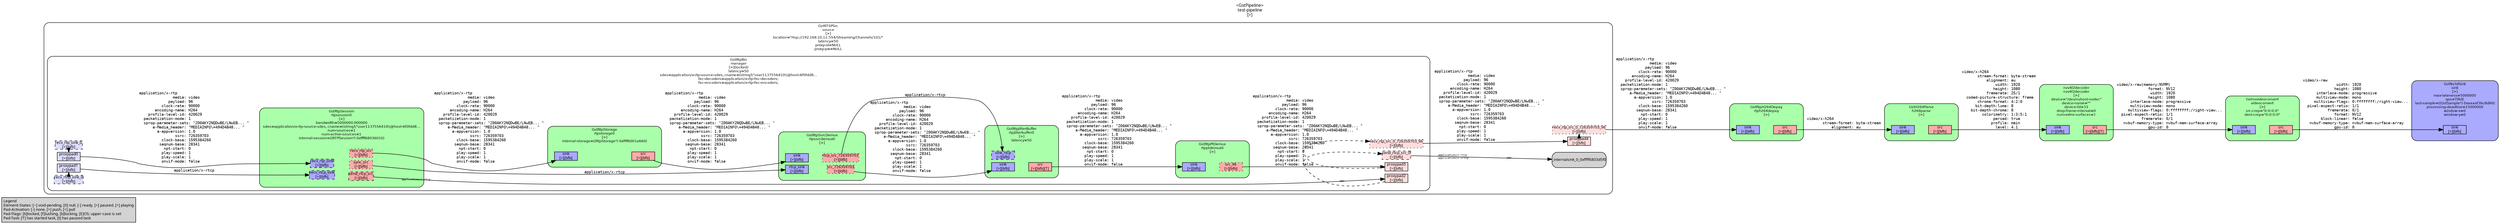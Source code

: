 digraph pipeline {
  rankdir=LR;
  fontname="sans";
  fontsize="10";
  labelloc=t;
  nodesep=.1;
  ranksep=.2;
  label="<GstPipeline>\ntest-pipeline\n[>]";
  node [style="filled,rounded", shape=box, fontsize="9", fontname="sans", margin="0.0,0.0"];
  edge [labelfontsize="6", fontsize="9", fontname="monospace"];
  
  legend [
    pos="0,0!",
    margin="0.05,0.05",
    style="filled",
    label="Legend\lElement-States: [~] void-pending, [0] null, [-] ready, [=] paused, [>] playing\lPad-Activation: [-] none, [>] push, [<] pull\lPad-Flags: [b]locked, [f]lushing, [b]locking, [E]OS; upper-case is set\lPad-Task: [T] has started task, [t] has paused task\l",
  ];
  subgraph cluster_sink_0xaaaaf3ee8f30 {
    fontname="Bitstream Vera Sans";
    fontsize="8";
    style="filled,rounded";
    color=black;
    label="GstNv3dSink\nsink\n[>]\nmax-lateness=5000000\nqos=TRUE\nlast-sample=((GstSample*) 0xaaaaf3bc8d60)\nprocessing-deadline=15000000\nwindow-x=0\nwindow-y=0";
    subgraph cluster_sink_0xaaaaf3ee8f30_sink {
      label="";
      style="invis";
      sink_0xaaaaf3ee8f30_sink_0xaaaaf3dd7340 [color=black, fillcolor="#aaaaff", label="sink\n[>][bfb]", height="0.2", style="filled,solid"];
    }

    fillcolor="#aaaaff";
  }

  subgraph cluster_videoconvert_0xaaaaf3ee2560 {
    fontname="Bitstream Vera Sans";
    fontsize="8";
    style="filled,rounded";
    color=black;
    label="Gstnvvideoconvert\nvideoconvert\n[>]\nsrc-crop=\"0:0:0:0\"\ndest-crop=\"0:0:0:0\"";
    subgraph cluster_videoconvert_0xaaaaf3ee2560_sink {
      label="";
      style="invis";
      videoconvert_0xaaaaf3ee2560_sink_0xaaaaf3dd6ea0 [color=black, fillcolor="#aaaaff", label="sink\n[>][bfb]", height="0.2", style="filled,solid"];
    }

    subgraph cluster_videoconvert_0xaaaaf3ee2560_src {
      label="";
      style="invis";
      videoconvert_0xaaaaf3ee2560_src_0xaaaaf3dd70f0 [color=black, fillcolor="#ffaaaa", label="src\n[>][bfb]", height="0.2", style="filled,solid"];
    }

    videoconvert_0xaaaaf3ee2560_sink_0xaaaaf3dd6ea0 -> videoconvert_0xaaaaf3ee2560_src_0xaaaaf3dd70f0 [style="invis"];
    fillcolor="#aaffaa";
  }

  videoconvert_0xaaaaf3ee2560_src_0xaaaaf3dd70f0 -> sink_0xaaaaf3ee8f30_sink_0xaaaaf3dd7340 [label="video/x-raw\l               width: 1920\l              height: 1080\l      interlace-mode: progressive\l      multiview-mode: mono\l     multiview-flags: 0:ffffffff:/right-view...\l  pixel-aspect-ratio: 1/1\l           framerate: 0/1\l              format: NV12\l        block-linear: false\l   nvbuf-memory-type: nvbuf-mem-surface-array\l              gpu-id: 0\l"]
  subgraph cluster_nvv4l2decoder_0xaaaaf3ed9730 {
    fontname="Bitstream Vera Sans";
    fontsize="8";
    style="filled,rounded";
    color=black;
    label="nvv4l2decoder\nnvv4l2decoder\n[>]\ndevice=\"/dev/nvhost-nvdec\"\ndevice-name=\"\"\ndevice-fd=33\ndrop-frame-interval=0\nnum-extra-surfaces=1";
    subgraph cluster_nvv4l2decoder_0xaaaaf3ed9730_sink {
      label="";
      style="invis";
      nvv4l2decoder_0xaaaaf3ed9730_sink_0xaaaaf3dd6a00 [color=black, fillcolor="#aaaaff", label="sink\n[>][bfb]", height="0.2", style="filled,solid"];
    }

    subgraph cluster_nvv4l2decoder_0xaaaaf3ed9730_src {
      label="";
      style="invis";
      nvv4l2decoder_0xaaaaf3ed9730_src_0xaaaaf3dd6c50 [color=black, fillcolor="#ffaaaa", label="src\n[>][bfb][T]", height="0.2", style="filled,solid"];
    }

    nvv4l2decoder_0xaaaaf3ed9730_sink_0xaaaaf3dd6a00 -> nvv4l2decoder_0xaaaaf3ed9730_src_0xaaaaf3dd6c50 [style="invis"];
    fillcolor="#aaffaa";
  }

  nvv4l2decoder_0xaaaaf3ed9730_src_0xaaaaf3dd6c50 -> videoconvert_0xaaaaf3ee2560_sink_0xaaaaf3dd6ea0 [label="video/x-raw(memory:NVMM)\l              format: NV12\l               width: 1920\l              height: 1080\l      interlace-mode: progressive\l      multiview-mode: mono\l     multiview-flags: 0:ffffffff:/right-view...\l  pixel-aspect-ratio: 1/1\l           framerate: 0/1\l   nvbuf-memory-type: nvbuf-mem-surface-array\l              gpu-id: 0\l"]
  subgraph cluster_h264parse_0xaaaaf3dda280 {
    fontname="Bitstream Vera Sans";
    fontsize="8";
    style="filled,rounded";
    color=black;
    label="GstH264Parse\nh264parse\n[>]";
    subgraph cluster_h264parse_0xaaaaf3dda280_sink {
      label="";
      style="invis";
      h264parse_0xaaaaf3dda280_sink_0xaaaaf3dd6560 [color=black, fillcolor="#aaaaff", label="sink\n[>][bfb]", height="0.2", style="filled,solid"];
    }

    subgraph cluster_h264parse_0xaaaaf3dda280_src {
      label="";
      style="invis";
      h264parse_0xaaaaf3dda280_src_0xaaaaf3dd67b0 [color=black, fillcolor="#ffaaaa", label="src\n[>][bfb]", height="0.2", style="filled,solid"];
    }

    h264parse_0xaaaaf3dda280_sink_0xaaaaf3dd6560 -> h264parse_0xaaaaf3dda280_src_0xaaaaf3dd67b0 [style="invis"];
    fillcolor="#aaffaa";
  }

  h264parse_0xaaaaf3dda280_src_0xaaaaf3dd67b0 -> nvv4l2decoder_0xaaaaf3ed9730_sink_0xaaaaf3dd6a00 [label="video/x-h264\l       stream-format: byte-stream\l           alignment: au\l               width: 1920\l              height: 1080\l           framerate: 25/1\l  coded-picture-structure: frame\l       chroma-format: 4:2:0\l      bit-depth-luma: 8\l    bit-depth-chroma: 8\l         colorimetry: 1:3:5:1\l              parsed: true\l             profile: main\l               level: 4.1\l"]
  subgraph cluster_rtph264depay_0xaaaaf3dd40b0 {
    fontname="Bitstream Vera Sans";
    fontsize="8";
    style="filled,rounded";
    color=black;
    label="GstRtpH264Depay\nrtph264depay\n[>]";
    subgraph cluster_rtph264depay_0xaaaaf3dd40b0_sink {
      label="";
      style="invis";
      rtph264depay_0xaaaaf3dd40b0_sink_0xaaaaf3dd60c0 [color=black, fillcolor="#aaaaff", label="sink\n[>][bfb]", height="0.2", style="filled,solid"];
    }

    subgraph cluster_rtph264depay_0xaaaaf3dd40b0_src {
      label="";
      style="invis";
      rtph264depay_0xaaaaf3dd40b0_src_0xaaaaf3dd6310 [color=black, fillcolor="#ffaaaa", label="src\n[>][bfb]", height="0.2", style="filled,solid"];
    }

    rtph264depay_0xaaaaf3dd40b0_sink_0xaaaaf3dd60c0 -> rtph264depay_0xaaaaf3dd40b0_src_0xaaaaf3dd6310 [style="invis"];
    fillcolor="#aaffaa";
  }

  rtph264depay_0xaaaaf3dd40b0_src_0xaaaaf3dd6310 -> h264parse_0xaaaaf3dda280_sink_0xaaaaf3dd6560 [label="video/x-h264\l       stream-format: byte-stream\l           alignment: au\l"]
  subgraph cluster_source_0xaaaaf3da1020 {
    fontname="Bitstream Vera Sans";
    fontsize="8";
    style="filled,rounded";
    color=black;
    label="GstRTSPSrc\nsource\n[>]\nlocation=\"rtsp://192.168.10.11:554/Streaming/Channels/101/\"\nlatency=50\nproxy-id=NULL\nproxy-pw=NULL";
    subgraph cluster_source_0xaaaaf3da1020_src {
      label="";
      style="invis";
      _proxypad4_0xffff68044c70 [color=black, fillcolor="#ffdddd", label="proxypad4\n[>][bfb]", height="0.2", style="filled,solid"];
    _proxypad4_0xffff68044c70 -> source_0xaaaaf3da1020_recv_rtp_src_0_726359703_96_0xffff68042c90 [style=dashed, minlen=0]
      source_0xaaaaf3da1020_recv_rtp_src_0_726359703_96_0xffff68042c90 [color=black, fillcolor="#ffdddd", label="recv_rtp_src_0_726359703_96\n[>][bfb]", height="0.2", style="filled,dotted"];
    }

    fillcolor="#ffffff";
    subgraph cluster_manager_0xffff6802c050 {
      fontname="Bitstream Vera Sans";
      fontsize="8";
      style="filled,rounded";
      color=black;
      label="GstRtpBin\nmanager\n[>](locked)\nlatency=50\nsdes=application/x-rtp-source-sdes, cname=(string)\\\"user1137556410\\\\@host-6f0fdd8…\nfec-decoders=application/x-rtp-fec-decoders;\nfec-encoders=application/x-rtp-fec-encoders;";
      subgraph cluster_manager_0xffff6802c050_sink {
        label="";
        style="invis";
        _proxypad0_0xffff68044090 [color=black, fillcolor="#ddddff", label="proxypad0\n[>][bfb]", height="0.2", style="filled,solid"];
      manager_0xffff6802c050_recv_rtp_sink_0_0xffff68042060 -> _proxypad0_0xffff68044090 [style=dashed, minlen=0]
        manager_0xffff6802c050_recv_rtp_sink_0_0xffff68042060 [color=black, fillcolor="#ddddff", label="recv_rtp_sink_0\n[>][bfb]", height="0.2", style="filled,dashed"];
        _proxypad1_0xffff680442f0 [color=black, fillcolor="#ddddff", label="proxypad1\n[>][bfb]", height="0.2", style="filled,solid"];
      manager_0xffff6802c050_recv_rtcp_sink_0_0xffff680422d0 -> _proxypad1_0xffff680442f0 [style=dashed, minlen=0]
        manager_0xffff6802c050_recv_rtcp_sink_0_0xffff680422d0 [color=black, fillcolor="#ddddff", label="recv_rtcp_sink_0\n[>][bfb]", height="0.2", style="filled,dashed"];
      }

      subgraph cluster_manager_0xffff6802c050_src {
        label="";
        style="invis";
        _proxypad2_0xffff68044550 [color=black, fillcolor="#ffdddd", label="proxypad2\n[>][bfb]", height="0.2", style="filled,solid"];
      _proxypad2_0xffff68044550 -> manager_0xffff6802c050_send_rtcp_src_0_0xffff68042540 [style=dashed, minlen=0]
        manager_0xffff6802c050_send_rtcp_src_0_0xffff68042540 [color=black, fillcolor="#ffdddd", label="send_rtcp_src_0\n[>][bfb]", height="0.2", style="filled,dashed"];
        _proxypad3_0xffff68044a10 [color=black, fillcolor="#ffdddd", label="proxypad3\n[>][bfb]", height="0.2", style="filled,solid"];
      _proxypad3_0xffff68044a10 -> manager_0xffff6802c050_recv_rtp_src_0_726359703_96_0xffff68042a20 [style=dashed, minlen=0]
        manager_0xffff6802c050_recv_rtp_src_0_726359703_96_0xffff68042a20 [color=black, fillcolor="#ffdddd", label="recv_rtp_src_0_726359703_96\n[>][bfb]", height="0.2", style="filled,dotted"];
      }

      manager_0xffff6802c050_recv_rtp_sink_0_0xffff68042060 -> manager_0xffff6802c050_send_rtcp_src_0_0xffff68042540 [style="invis"];
      fillcolor="#ffffff";
      subgraph cluster_rtpptdemux0_0xffff6803a1b0 {
        fontname="Bitstream Vera Sans";
        fontsize="8";
        style="filled,rounded";
        color=black;
        label="GstRtpPtDemux\nrtpptdemux0\n[>]";
        subgraph cluster_rtpptdemux0_0xffff6803a1b0_sink {
          label="";
          style="invis";
          rtpptdemux0_0xffff6803a1b0_sink_0xffff6804c640 [color=black, fillcolor="#aaaaff", label="sink\n[>][bfb]", height="0.2", style="filled,solid"];
        }

        subgraph cluster_rtpptdemux0_0xffff6803a1b0_src {
          label="";
          style="invis";
          rtpptdemux0_0xffff6803a1b0_src_96_0xffff6804cf80 [color=black, fillcolor="#ffaaaa", label="src_96\n[>][bfb]", height="0.2", style="filled,dotted"];
        }

        rtpptdemux0_0xffff6803a1b0_sink_0xffff6804c640 -> rtpptdemux0_0xffff6803a1b0_src_96_0xffff6804cf80 [style="invis"];
        fillcolor="#aaffaa";
      }

      rtpptdemux0_0xffff6803a1b0_src_96_0xffff6804cf80 -> _proxypad3_0xffff68044a10 [label="application/x-rtp\l               media: video\l             payload: 96\l          clock-rate: 90000\l       encoding-name: H264\l    profile-level-id: 420029\l  packetization-mode: 1\l  sprop-parameter-sets: \"Z00AKY2NQDwBE/LNwEB... \"\l      a-Media_header: \"MEDIAINFO\\=494D4B48... \"\l        a-appversion: 1.0\l                ssrc: 726359703\l          clock-base: 1595384260\l         seqnum-base: 28341\l           npt-start: 0\l          play-speed: 1\l          play-scale: 1\l          onvif-mode: false\l"]
      subgraph cluster_rtpjitterbuffer0_0xffff6804fb80 {
        fontname="Bitstream Vera Sans";
        fontsize="8";
        style="filled,rounded";
        color=black;
        label="GstRtpJitterBuffer\nrtpjitterbuffer0\n[>]\nlatency=50";
        subgraph cluster_rtpjitterbuffer0_0xffff6804fb80_sink {
          label="";
          style="invis";
          rtpjitterbuffer0_0xffff6804fb80_sink_0xffff6804c3f0 [color=black, fillcolor="#aaaaff", label="sink\n[>][bfb]", height="0.2", style="filled,solid"];
          rtpjitterbuffer0_0xffff6804fb80_sink_rtcp_0xffff6804c890 [color=black, fillcolor="#aaaaff", label="sink_rtcp\n[>][bfb]", height="0.2", style="filled,dashed"];
        }

        subgraph cluster_rtpjitterbuffer0_0xffff6804fb80_src {
          label="";
          style="invis";
          rtpjitterbuffer0_0xffff6804fb80_src_0xffff6804c1a0 [color=black, fillcolor="#ffaaaa", label="src\n[>][bfb][T]", height="0.2", style="filled,solid"];
        }

        rtpjitterbuffer0_0xffff6804fb80_sink_0xffff6804c3f0 -> rtpjitterbuffer0_0xffff6804fb80_src_0xffff6804c1a0 [style="invis"];
        fillcolor="#aaffaa";
      }

      rtpjitterbuffer0_0xffff6804fb80_src_0xffff6804c1a0 -> rtpptdemux0_0xffff6803a1b0_sink_0xffff6804c640 [label="application/x-rtp\l               media: video\l             payload: 96\l          clock-rate: 90000\l       encoding-name: H264\l    profile-level-id: 420029\l  packetization-mode: 1\l  sprop-parameter-sets: \"Z00AKY2NQDwBE/LNwEB... \"\l      a-Media_header: \"MEDIAINFO\\=494D4B48... \"\l        a-appversion: 1.0\l                ssrc: 726359703\l          clock-base: 1595384260\l         seqnum-base: 28341\l           npt-start: 0\l          play-speed: 1\l          play-scale: 1\l          onvif-mode: false\l"]
      subgraph cluster_rtpstorage0_0xaaaaf3dd8b40 {
        fontname="Bitstream Vera Sans";
        fontsize="8";
        style="filled,rounded";
        color=black;
        label="GstRtpStorage\nrtpstorage0\n[>]\ninternal-storage=((RtpStorage*) 0xffff6001a660)";
        subgraph cluster_rtpstorage0_0xaaaaf3dd8b40_sink {
          label="";
          style="invis";
          rtpstorage0_0xaaaaf3dd8b40_sink_0xffff6803c5c0 [color=black, fillcolor="#aaaaff", label="sink\n[>][bfb]", height="0.2", style="filled,solid"];
        }

        subgraph cluster_rtpstorage0_0xaaaaf3dd8b40_src {
          label="";
          style="invis";
          rtpstorage0_0xaaaaf3dd8b40_src_0xffff6803c370 [color=black, fillcolor="#ffaaaa", label="src\n[>][bfb]", height="0.2", style="filled,solid"];
        }

        rtpstorage0_0xaaaaf3dd8b40_sink_0xffff6803c5c0 -> rtpstorage0_0xaaaaf3dd8b40_src_0xffff6803c370 [style="invis"];
        fillcolor="#aaffaa";
      }

      rtpstorage0_0xaaaaf3dd8b40_src_0xffff6803c370 -> rtpssrcdemux0_0xffff6803a070_sink_0xaaaaf3dd7c80 [label="application/x-rtp\l               media: video\l             payload: 96\l          clock-rate: 90000\l       encoding-name: H264\l    profile-level-id: 420029\l  packetization-mode: 1\l  sprop-parameter-sets: \"Z00AKY2NQDwBE/LNwEB... \"\l      a-Media_header: \"MEDIAINFO\\=494D4B48... \"\l        a-appversion: 1.0\l                ssrc: 726359703\l          clock-base: 1595384260\l         seqnum-base: 28341\l           npt-start: 0\l          play-speed: 1\l          play-scale: 1\l          onvif-mode: false\l"]
      subgraph cluster_rtpssrcdemux0_0xffff6803a070 {
        fontname="Bitstream Vera Sans";
        fontsize="8";
        style="filled,rounded";
        color=black;
        label="GstRtpSsrcDemux\nrtpssrcdemux0\n[>]";
        subgraph cluster_rtpssrcdemux0_0xffff6803a070_sink {
          label="";
          style="invis";
          rtpssrcdemux0_0xffff6803a070_sink_0xaaaaf3dd7c80 [color=black, fillcolor="#aaaaff", label="sink\n[>][bfb]", height="0.2", style="filled,solid"];
          rtpssrcdemux0_0xffff6803a070_rtcp_sink_0xffff6803c120 [color=black, fillcolor="#aaaaff", label="rtcp_sink\n[>][bfb]", height="0.2", style="filled,solid"];
        }

        subgraph cluster_rtpssrcdemux0_0xffff6803a070_src {
          label="";
          style="invis";
          rtpssrcdemux0_0xffff6803a070_src_726359703_0xffff6803da90 [color=black, fillcolor="#ffaaaa", label="src_726359703\n[>][bfb]", height="0.2", style="filled,dotted"];
          rtpssrcdemux0_0xffff6803a070_rtcp_src_726359703_0xffff6803dce0 [color=black, fillcolor="#ffaaaa", label="rtcp_src_726359703\n[>][bfb]", height="0.2", style="filled,dotted"];
        }

        rtpssrcdemux0_0xffff6803a070_sink_0xaaaaf3dd7c80 -> rtpssrcdemux0_0xffff6803a070_src_726359703_0xffff6803da90 [style="invis"];
        fillcolor="#aaffaa";
      }

      rtpssrcdemux0_0xffff6803a070_src_726359703_0xffff6803da90 -> rtpjitterbuffer0_0xffff6804fb80_sink_0xffff6804c3f0 [label="application/x-rtp\l               media: video\l             payload: 96\l          clock-rate: 90000\l       encoding-name: H264\l    profile-level-id: 420029\l  packetization-mode: 1\l  sprop-parameter-sets: \"Z00AKY2NQDwBE/LNwEB... \"\l      a-Media_header: \"MEDIAINFO\\=494D4B48... \"\l        a-appversion: 1.0\l                ssrc: 726359703\l          clock-base: 1595384260\l         seqnum-base: 28341\l           npt-start: 0\l          play-speed: 1\l          play-scale: 1\l          onvif-mode: false\l"]
      rtpssrcdemux0_0xffff6803a070_rtcp_src_726359703_0xffff6803dce0 -> rtpjitterbuffer0_0xffff6804fb80_sink_rtcp_0xffff6804c890 [label="application/x-rtcp\l"]
      subgraph cluster_rtpsession0_0xffff68032160 {
        fontname="Bitstream Vera Sans";
        fontsize="8";
        style="filled,rounded";
        color=black;
        label="GstRtpSession\nrtpsession0\n[>]\nbandwidth=5000000.000000\nsdes=application/x-rtp-source-sdes, cname=(string)\\\"user1137556410\\\\@host-6f0fdd8…\nnum-sources=1\nnum-active-sources=1\ninternal-session=((RTPSession*) 0xffff68036010)";
        subgraph cluster_rtpsession0_0xffff68032160_sink {
          label="";
          style="invis";
          rtpsession0_0xffff68032160_recv_rtp_sink_0xffff6803c810 [color=black, fillcolor="#aaaaff", label="recv_rtp_sink\n[>][bfb]", height="0.2", style="filled,dashed"];
          rtpsession0_0xffff68032160_recv_rtcp_sink_0xffff6803ccb0 [color=black, fillcolor="#aaaaff", label="recv_rtcp_sink\n[>][bfb]", height="0.2", style="filled,dashed"];
        }

        subgraph cluster_rtpsession0_0xffff68032160_src {
          label="";
          style="invis";
          rtpsession0_0xffff68032160_recv_rtp_src_0xffff6803ca60 [color=black, fillcolor="#ffaaaa", label="recv_rtp_src\n[>][bfb]", height="0.2", style="filled,dotted"];
          rtpsession0_0xffff68032160_sync_src_0xffff6803cf00 [color=black, fillcolor="#ffaaaa", label="sync_src\n[>][bfb]", height="0.2", style="filled,dotted"];
          rtpsession0_0xffff68032160_send_rtcp_src_0xffff6803d840 [color=black, fillcolor="#ffaaaa", label="send_rtcp_src\n[>][bfb]", height="0.2", style="filled,dashed"];
        }

        rtpsession0_0xffff68032160_recv_rtp_sink_0xffff6803c810 -> rtpsession0_0xffff68032160_recv_rtp_src_0xffff6803ca60 [style="invis"];
        fillcolor="#aaffaa";
      }

      _proxypad0_0xffff68044090 -> rtpsession0_0xffff68032160_recv_rtp_sink_0xffff6803c810 [label="application/x-rtp\l               media: video\l             payload: 96\l          clock-rate: 90000\l       encoding-name: H264\l    profile-level-id: 420029\l  packetization-mode: 1\l  sprop-parameter-sets: \"Z00AKY2NQDwBE/LNwEB... \"\l      a-Media_header: \"MEDIAINFO\\=494D4B48... \"\l        a-appversion: 1.0\l                ssrc: 726359703\l          clock-base: 1595384260\l         seqnum-base: 28341\l           npt-start: 0\l          play-speed: 1\l          play-scale: 1\l          onvif-mode: false\l"]
      rtpsession0_0xffff68032160_recv_rtp_src_0xffff6803ca60 -> rtpstorage0_0xaaaaf3dd8b40_sink_0xffff6803c5c0 [label="application/x-rtp\l               media: video\l             payload: 96\l          clock-rate: 90000\l       encoding-name: H264\l    profile-level-id: 420029\l  packetization-mode: 1\l  sprop-parameter-sets: \"Z00AKY2NQDwBE/LNwEB... \"\l      a-Media_header: \"MEDIAINFO\\=494D4B48... \"\l        a-appversion: 1.0\l                ssrc: 726359703\l          clock-base: 1595384260\l         seqnum-base: 28341\l           npt-start: 0\l          play-speed: 1\l          play-scale: 1\l          onvif-mode: false\l"]
      _proxypad1_0xffff680442f0 -> rtpsession0_0xffff68032160_recv_rtcp_sink_0xffff6803ccb0 [label="application/x-rtcp\l"]
      rtpsession0_0xffff68032160_sync_src_0xffff6803cf00 -> rtpssrcdemux0_0xffff6803a070_rtcp_sink_0xffff6803c120 [label="application/x-rtcp\l"]
      rtpsession0_0xffff68032160_send_rtcp_src_0xffff6803d840 -> _proxypad2_0xffff68044550 [labeldistance="10", labelangle="0", label="                                                  ", taillabel="application/x-rtcp\l", headlabel="ANY"]
    }

    manager_0xffff6802c050_send_rtcp_src_0_0xffff68042540 -> _internalsink_0_0xffff6803d5f0 [labeldistance="10", labelangle="0", label="                                                  ", taillabel="application/x-rtcp\lapplication/x-srtcp\l", headlabel="ANY"]
    manager_0xffff6802c050_recv_rtp_src_0_726359703_96_0xffff68042a20 -> _proxypad4_0xffff68044c70 [label="application/x-rtp\l               media: video\l             payload: 96\l          clock-rate: 90000\l       encoding-name: H264\l    profile-level-id: 420029\l  packetization-mode: 1\l  sprop-parameter-sets: \"Z00AKY2NQDwBE/LNwEB... \"\l      a-Media_header: \"MEDIAINFO\\=494D4B48... \"\l        a-appversion: 1.0\l                ssrc: 726359703\l          clock-base: 1595384260\l         seqnum-base: 28341\l           npt-start: 0\l          play-speed: 1\l          play-scale: 1\l          onvif-mode: false\l"]
  }

  source_0xaaaaf3da1020_recv_rtp_src_0_726359703_96_0xffff68042c90 -> rtph264depay_0xaaaaf3dd40b0_sink_0xaaaaf3dd60c0 [label="application/x-rtp\l               media: video\l             payload: 96\l          clock-rate: 90000\l       encoding-name: H264\l    profile-level-id: 420029\l  packetization-mode: 1\l  sprop-parameter-sets: \"Z00AKY2NQDwBE/LNwEB... \"\l      a-Media_header: \"MEDIAINFO\\=494D4B48... \"\l        a-appversion: 1.0\l                ssrc: 726359703\l          clock-base: 1595384260\l         seqnum-base: 28341\l           npt-start: 0\l          play-speed: 1\l          play-scale: 1\l          onvif-mode: false\l"]
}
